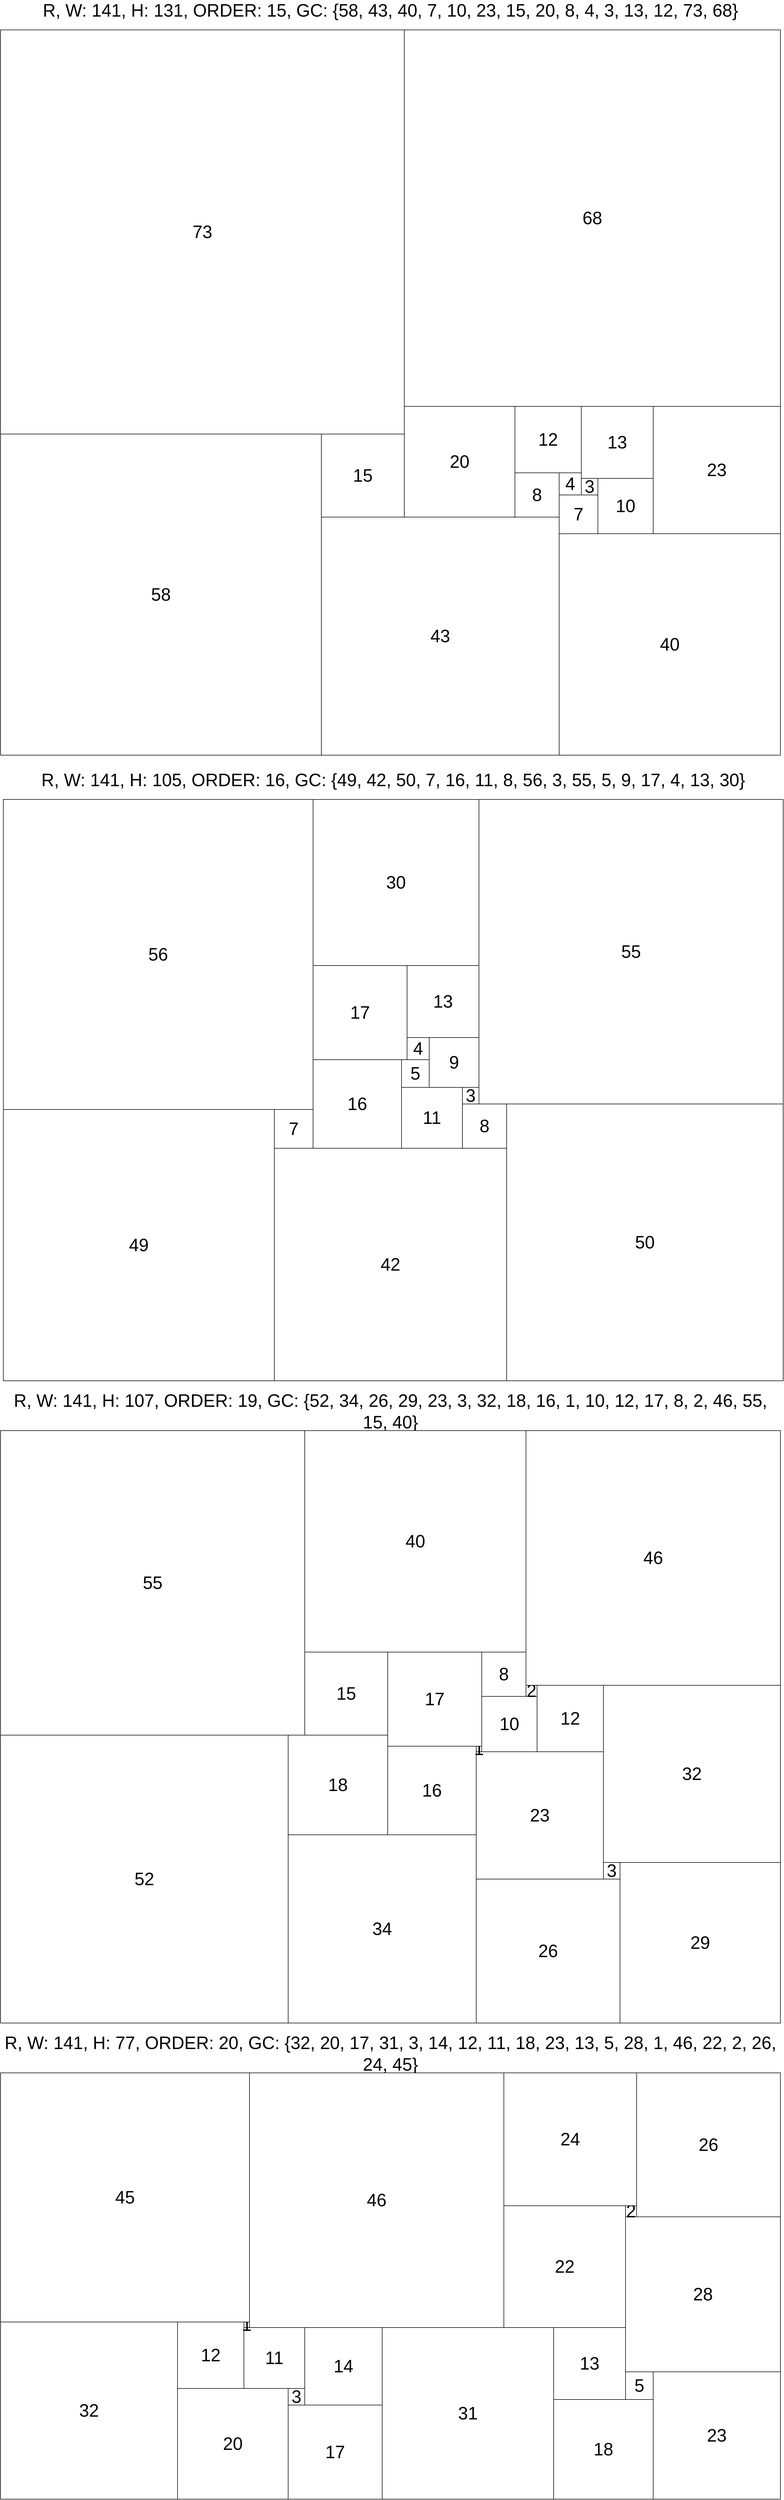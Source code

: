 <mxfile version="21.2.1" type="device">
  <diagram name="Page-1" id="H1nZVYqxkzLZFgEqRADx">
    <mxGraphModel dx="768" dy="3240" grid="1" gridSize="10" guides="1" tooltips="1" connect="1" arrows="1" fold="1" page="1" pageScale="1" pageWidth="850" pageHeight="1100" math="0" shadow="0">
      <root>
        <mxCell id="0" />
        <mxCell id="1" parent="0" />
        <mxCell id="AsBp8XiL8Dx4Y6rQVwFH-4289" value="R, W: 141, H: 131, ORDER: 15, GC: {58, 43, 40, 7, 10, 23, 15, 20, 8, 4, 3, 13, 12, 73, 68} " style="text;html=1;strokeColor=none;fillColor=none;align=center;verticalAlign=middle;whiteSpace=wrap;rounded=0;fontSize=32;" parent="1" vertex="1">
          <mxGeometry x="1510" width="1410" height="30" as="geometry" />
        </mxCell>
        <mxCell id="AsBp8XiL8Dx4Y6rQVwFH-5085" value="R, W: 141, H: 105, ORDER: 16, GC: {49, 42, 50, 7, 16, 11, 8, 56, 3, 55, 5, 9, 17, 4, 13, 30} " style="text;html=1;strokeColor=none;fillColor=none;align=center;verticalAlign=middle;whiteSpace=wrap;rounded=0;fontSize=32;" parent="1" vertex="1">
          <mxGeometry x="1515" y="1390" width="1410" height="30" as="geometry" />
        </mxCell>
        <mxCell id="AsBp8XiL8Dx4Y6rQVwFH-11949" value="R, W: 141, H: 107, ORDER: 19, GC: {52, 34, 26, 29, 23, 3, 32, 18, 16, 1, 10, 12, 17, 8, 2, 46, 55, 15, 40} " style="text;html=1;strokeColor=none;fillColor=none;align=center;verticalAlign=middle;whiteSpace=wrap;rounded=0;fontSize=32;" parent="1" vertex="1">
          <mxGeometry x="1510" y="2530" width="1410" height="30" as="geometry" />
        </mxCell>
        <mxCell id="AsBp8XiL8Dx4Y6rQVwFH-19475" value="R, W: 141, H: 77, ORDER: 20, GC: {32, 20, 17, 31, 3, 14, 12, 11, 18, 23, 13, 5, 28, 1, 46, 22, 2, 26, 24, 45} " style="text;html=1;strokeColor=none;fillColor=none;align=center;verticalAlign=middle;whiteSpace=wrap;rounded=0;fontSize=32;" parent="1" vertex="1">
          <mxGeometry x="1510" y="3690" width="1410" height="30" as="geometry" />
        </mxCell>
        <mxCell id="XSkQVra4LfFsklZXCuDj-1" value="" style="group;flipV=1;" vertex="1" connectable="0" parent="1">
          <mxGeometry x="1510" y="50" width="1410" height="1310" as="geometry" />
        </mxCell>
        <mxCell id="761dnnyQ54j-Cl0NHfQN-4290" value="58" style="rounded=0;whiteSpace=wrap;html=1;fontSize=32;" parent="XSkQVra4LfFsklZXCuDj-1" vertex="1">
          <mxGeometry y="730" width="580" height="580" as="geometry" />
        </mxCell>
        <mxCell id="761dnnyQ54j-Cl0NHfQN-4291" value="43" style="rounded=0;whiteSpace=wrap;html=1;fontSize=32;" parent="XSkQVra4LfFsklZXCuDj-1" vertex="1">
          <mxGeometry x="580" y="880" width="430" height="430" as="geometry" />
        </mxCell>
        <mxCell id="761dnnyQ54j-Cl0NHfQN-4292" value="40" style="rounded=0;whiteSpace=wrap;html=1;fontSize=32;" parent="XSkQVra4LfFsklZXCuDj-1" vertex="1">
          <mxGeometry x="1010" y="910" width="400" height="400" as="geometry" />
        </mxCell>
        <mxCell id="761dnnyQ54j-Cl0NHfQN-4293" value="7" style="rounded=0;whiteSpace=wrap;html=1;fontSize=32;" parent="XSkQVra4LfFsklZXCuDj-1" vertex="1">
          <mxGeometry x="1010" y="840" width="70" height="70" as="geometry" />
        </mxCell>
        <mxCell id="761dnnyQ54j-Cl0NHfQN-4294" value="10" style="rounded=0;whiteSpace=wrap;html=1;fontSize=32;" parent="XSkQVra4LfFsklZXCuDj-1" vertex="1">
          <mxGeometry x="1080" y="810" width="100" height="100" as="geometry" />
        </mxCell>
        <mxCell id="761dnnyQ54j-Cl0NHfQN-4295" value="23" style="rounded=0;whiteSpace=wrap;html=1;fontSize=32;" parent="XSkQVra4LfFsklZXCuDj-1" vertex="1">
          <mxGeometry x="1180" y="680" width="230" height="230" as="geometry" />
        </mxCell>
        <mxCell id="761dnnyQ54j-Cl0NHfQN-4296" value="15" style="rounded=0;whiteSpace=wrap;html=1;fontSize=32;" parent="XSkQVra4LfFsklZXCuDj-1" vertex="1">
          <mxGeometry x="580" y="730" width="150" height="150" as="geometry" />
        </mxCell>
        <mxCell id="761dnnyQ54j-Cl0NHfQN-4297" value="20" style="rounded=0;whiteSpace=wrap;html=1;fontSize=32;" parent="XSkQVra4LfFsklZXCuDj-1" vertex="1">
          <mxGeometry x="730" y="680" width="200" height="200" as="geometry" />
        </mxCell>
        <mxCell id="761dnnyQ54j-Cl0NHfQN-4298" value="8" style="rounded=0;whiteSpace=wrap;html=1;fontSize=32;" parent="XSkQVra4LfFsklZXCuDj-1" vertex="1">
          <mxGeometry x="930" y="800" width="80" height="80" as="geometry" />
        </mxCell>
        <mxCell id="761dnnyQ54j-Cl0NHfQN-4299" value="4" style="rounded=0;whiteSpace=wrap;html=1;fontSize=32;" parent="XSkQVra4LfFsklZXCuDj-1" vertex="1">
          <mxGeometry x="1010" y="800" width="40" height="40" as="geometry" />
        </mxCell>
        <mxCell id="761dnnyQ54j-Cl0NHfQN-4300" value="3" style="rounded=0;whiteSpace=wrap;html=1;fontSize=32;" parent="XSkQVra4LfFsklZXCuDj-1" vertex="1">
          <mxGeometry x="1050" y="810" width="30" height="30" as="geometry" />
        </mxCell>
        <mxCell id="761dnnyQ54j-Cl0NHfQN-4301" value="13" style="rounded=0;whiteSpace=wrap;html=1;fontSize=32;" parent="XSkQVra4LfFsklZXCuDj-1" vertex="1">
          <mxGeometry x="1050" y="680" width="130" height="130" as="geometry" />
        </mxCell>
        <mxCell id="761dnnyQ54j-Cl0NHfQN-4302" value="12" style="rounded=0;whiteSpace=wrap;html=1;fontSize=32;" parent="XSkQVra4LfFsklZXCuDj-1" vertex="1">
          <mxGeometry x="930" y="680" width="120" height="120" as="geometry" />
        </mxCell>
        <mxCell id="761dnnyQ54j-Cl0NHfQN-4303" value="73" style="rounded=0;whiteSpace=wrap;html=1;fontSize=32;" parent="XSkQVra4LfFsklZXCuDj-1" vertex="1">
          <mxGeometry width="730" height="730" as="geometry" />
        </mxCell>
        <mxCell id="761dnnyQ54j-Cl0NHfQN-4304" value="68" style="rounded=0;whiteSpace=wrap;html=1;fontSize=32;" parent="XSkQVra4LfFsklZXCuDj-1" vertex="1">
          <mxGeometry x="730" width="680" height="680" as="geometry" />
        </mxCell>
        <mxCell id="XSkQVra4LfFsklZXCuDj-2" value="" style="group;flipV=1;" vertex="1" connectable="0" parent="1">
          <mxGeometry x="1515" y="1440" width="1410" height="1050" as="geometry" />
        </mxCell>
        <mxCell id="761dnnyQ54j-Cl0NHfQN-5086" value="49" style="rounded=0;whiteSpace=wrap;html=1;fontSize=32;" parent="XSkQVra4LfFsklZXCuDj-2" vertex="1">
          <mxGeometry y="560" width="490" height="490" as="geometry" />
        </mxCell>
        <mxCell id="761dnnyQ54j-Cl0NHfQN-5087" value="42" style="rounded=0;whiteSpace=wrap;html=1;fontSize=32;" parent="XSkQVra4LfFsklZXCuDj-2" vertex="1">
          <mxGeometry x="490" y="630" width="420" height="420" as="geometry" />
        </mxCell>
        <mxCell id="761dnnyQ54j-Cl0NHfQN-5088" value="50" style="rounded=0;whiteSpace=wrap;html=1;fontSize=32;" parent="XSkQVra4LfFsklZXCuDj-2" vertex="1">
          <mxGeometry x="910" y="550" width="500" height="500" as="geometry" />
        </mxCell>
        <mxCell id="761dnnyQ54j-Cl0NHfQN-5089" value="7" style="rounded=0;whiteSpace=wrap;html=1;fontSize=32;" parent="XSkQVra4LfFsklZXCuDj-2" vertex="1">
          <mxGeometry x="490" y="560" width="70" height="70" as="geometry" />
        </mxCell>
        <mxCell id="761dnnyQ54j-Cl0NHfQN-5090" value="16" style="rounded=0;whiteSpace=wrap;html=1;fontSize=32;" parent="XSkQVra4LfFsklZXCuDj-2" vertex="1">
          <mxGeometry x="560" y="470" width="160" height="160" as="geometry" />
        </mxCell>
        <mxCell id="761dnnyQ54j-Cl0NHfQN-5091" value="11" style="rounded=0;whiteSpace=wrap;html=1;fontSize=32;" parent="XSkQVra4LfFsklZXCuDj-2" vertex="1">
          <mxGeometry x="720" y="520" width="110" height="110" as="geometry" />
        </mxCell>
        <mxCell id="761dnnyQ54j-Cl0NHfQN-5092" value="8" style="rounded=0;whiteSpace=wrap;html=1;fontSize=32;" parent="XSkQVra4LfFsklZXCuDj-2" vertex="1">
          <mxGeometry x="830" y="550" width="80" height="80" as="geometry" />
        </mxCell>
        <mxCell id="761dnnyQ54j-Cl0NHfQN-5093" value="56" style="rounded=0;whiteSpace=wrap;html=1;fontSize=32;" parent="XSkQVra4LfFsklZXCuDj-2" vertex="1">
          <mxGeometry width="560" height="560" as="geometry" />
        </mxCell>
        <mxCell id="761dnnyQ54j-Cl0NHfQN-5094" value="3" style="rounded=0;whiteSpace=wrap;html=1;fontSize=32;" parent="XSkQVra4LfFsklZXCuDj-2" vertex="1">
          <mxGeometry x="830" y="520" width="30" height="30" as="geometry" />
        </mxCell>
        <mxCell id="761dnnyQ54j-Cl0NHfQN-5095" value="55" style="rounded=0;whiteSpace=wrap;html=1;fontSize=32;" parent="XSkQVra4LfFsklZXCuDj-2" vertex="1">
          <mxGeometry x="860" width="550" height="550" as="geometry" />
        </mxCell>
        <mxCell id="761dnnyQ54j-Cl0NHfQN-5096" value="5" style="rounded=0;whiteSpace=wrap;html=1;fontSize=32;" parent="XSkQVra4LfFsklZXCuDj-2" vertex="1">
          <mxGeometry x="720" y="470" width="50" height="50" as="geometry" />
        </mxCell>
        <mxCell id="761dnnyQ54j-Cl0NHfQN-5097" value="9" style="rounded=0;whiteSpace=wrap;html=1;fontSize=32;" parent="XSkQVra4LfFsklZXCuDj-2" vertex="1">
          <mxGeometry x="770" y="430" width="90" height="90" as="geometry" />
        </mxCell>
        <mxCell id="761dnnyQ54j-Cl0NHfQN-5098" value="17" style="rounded=0;whiteSpace=wrap;html=1;fontSize=32;" parent="XSkQVra4LfFsklZXCuDj-2" vertex="1">
          <mxGeometry x="560" y="300" width="170" height="170" as="geometry" />
        </mxCell>
        <mxCell id="761dnnyQ54j-Cl0NHfQN-5099" value="4" style="rounded=0;whiteSpace=wrap;html=1;fontSize=32;" parent="XSkQVra4LfFsklZXCuDj-2" vertex="1">
          <mxGeometry x="730" y="430" width="40" height="40" as="geometry" />
        </mxCell>
        <mxCell id="761dnnyQ54j-Cl0NHfQN-5100" value="13" style="rounded=0;whiteSpace=wrap;html=1;fontSize=32;" parent="XSkQVra4LfFsklZXCuDj-2" vertex="1">
          <mxGeometry x="730" y="300" width="130" height="130" as="geometry" />
        </mxCell>
        <mxCell id="761dnnyQ54j-Cl0NHfQN-5101" value="30" style="rounded=0;whiteSpace=wrap;html=1;fontSize=32;" parent="XSkQVra4LfFsklZXCuDj-2" vertex="1">
          <mxGeometry x="560" width="300" height="300" as="geometry" />
        </mxCell>
        <mxCell id="XSkQVra4LfFsklZXCuDj-3" value="" style="group;flipV=1;" vertex="1" connectable="0" parent="1">
          <mxGeometry x="1510" y="2580" width="1410" height="1070" as="geometry" />
        </mxCell>
        <mxCell id="761dnnyQ54j-Cl0NHfQN-11950" value="52" style="rounded=0;whiteSpace=wrap;html=1;fontSize=32;" parent="XSkQVra4LfFsklZXCuDj-3" vertex="1">
          <mxGeometry y="550" width="520" height="520" as="geometry" />
        </mxCell>
        <mxCell id="761dnnyQ54j-Cl0NHfQN-11951" value="34" style="rounded=0;whiteSpace=wrap;html=1;fontSize=32;" parent="XSkQVra4LfFsklZXCuDj-3" vertex="1">
          <mxGeometry x="520" y="730" width="340" height="340" as="geometry" />
        </mxCell>
        <mxCell id="761dnnyQ54j-Cl0NHfQN-11952" value="26" style="rounded=0;whiteSpace=wrap;html=1;fontSize=32;" parent="XSkQVra4LfFsklZXCuDj-3" vertex="1">
          <mxGeometry x="860" y="810" width="260" height="260" as="geometry" />
        </mxCell>
        <mxCell id="761dnnyQ54j-Cl0NHfQN-11953" value="29" style="rounded=0;whiteSpace=wrap;html=1;fontSize=32;" parent="XSkQVra4LfFsklZXCuDj-3" vertex="1">
          <mxGeometry x="1120" y="780" width="290" height="290" as="geometry" />
        </mxCell>
        <mxCell id="761dnnyQ54j-Cl0NHfQN-11954" value="23" style="rounded=0;whiteSpace=wrap;html=1;fontSize=32;" parent="XSkQVra4LfFsklZXCuDj-3" vertex="1">
          <mxGeometry x="860" y="580" width="230" height="230" as="geometry" />
        </mxCell>
        <mxCell id="761dnnyQ54j-Cl0NHfQN-11955" value="3" style="rounded=0;whiteSpace=wrap;html=1;fontSize=32;" parent="XSkQVra4LfFsklZXCuDj-3" vertex="1">
          <mxGeometry x="1090" y="780" width="30" height="30" as="geometry" />
        </mxCell>
        <mxCell id="761dnnyQ54j-Cl0NHfQN-11956" value="32" style="rounded=0;whiteSpace=wrap;html=1;fontSize=32;" parent="XSkQVra4LfFsklZXCuDj-3" vertex="1">
          <mxGeometry x="1090" y="460" width="320" height="320" as="geometry" />
        </mxCell>
        <mxCell id="761dnnyQ54j-Cl0NHfQN-11957" value="18" style="rounded=0;whiteSpace=wrap;html=1;fontSize=32;" parent="XSkQVra4LfFsklZXCuDj-3" vertex="1">
          <mxGeometry x="520" y="550" width="180" height="180" as="geometry" />
        </mxCell>
        <mxCell id="761dnnyQ54j-Cl0NHfQN-11958" value="16" style="rounded=0;whiteSpace=wrap;html=1;fontSize=32;" parent="XSkQVra4LfFsklZXCuDj-3" vertex="1">
          <mxGeometry x="700" y="570" width="160" height="160" as="geometry" />
        </mxCell>
        <mxCell id="761dnnyQ54j-Cl0NHfQN-11959" value="1" style="rounded=0;whiteSpace=wrap;html=1;fontSize=32;" parent="XSkQVra4LfFsklZXCuDj-3" vertex="1">
          <mxGeometry x="860" y="570" width="10" height="10" as="geometry" />
        </mxCell>
        <mxCell id="761dnnyQ54j-Cl0NHfQN-11960" value="10" style="rounded=0;whiteSpace=wrap;html=1;fontSize=32;" parent="XSkQVra4LfFsklZXCuDj-3" vertex="1">
          <mxGeometry x="870" y="480" width="100" height="100" as="geometry" />
        </mxCell>
        <mxCell id="761dnnyQ54j-Cl0NHfQN-11961" value="12" style="rounded=0;whiteSpace=wrap;html=1;fontSize=32;" parent="XSkQVra4LfFsklZXCuDj-3" vertex="1">
          <mxGeometry x="970" y="460" width="120" height="120" as="geometry" />
        </mxCell>
        <mxCell id="761dnnyQ54j-Cl0NHfQN-11962" value="17" style="rounded=0;whiteSpace=wrap;html=1;fontSize=32;" parent="XSkQVra4LfFsklZXCuDj-3" vertex="1">
          <mxGeometry x="700" y="400" width="170" height="170" as="geometry" />
        </mxCell>
        <mxCell id="761dnnyQ54j-Cl0NHfQN-11963" value="8" style="rounded=0;whiteSpace=wrap;html=1;fontSize=32;" parent="XSkQVra4LfFsklZXCuDj-3" vertex="1">
          <mxGeometry x="870" y="400" width="80" height="80" as="geometry" />
        </mxCell>
        <mxCell id="761dnnyQ54j-Cl0NHfQN-11964" value="2" style="rounded=0;whiteSpace=wrap;html=1;fontSize=32;" parent="XSkQVra4LfFsklZXCuDj-3" vertex="1">
          <mxGeometry x="950" y="460" width="20" height="20" as="geometry" />
        </mxCell>
        <mxCell id="761dnnyQ54j-Cl0NHfQN-11965" value="46" style="rounded=0;whiteSpace=wrap;html=1;fontSize=32;" parent="XSkQVra4LfFsklZXCuDj-3" vertex="1">
          <mxGeometry x="950" width="460" height="460" as="geometry" />
        </mxCell>
        <mxCell id="761dnnyQ54j-Cl0NHfQN-11966" value="55" style="rounded=0;whiteSpace=wrap;html=1;fontSize=32;" parent="XSkQVra4LfFsklZXCuDj-3" vertex="1">
          <mxGeometry width="550" height="550" as="geometry" />
        </mxCell>
        <mxCell id="761dnnyQ54j-Cl0NHfQN-11967" value="15" style="rounded=0;whiteSpace=wrap;html=1;fontSize=32;" parent="XSkQVra4LfFsklZXCuDj-3" vertex="1">
          <mxGeometry x="550" y="400" width="150" height="150" as="geometry" />
        </mxCell>
        <mxCell id="761dnnyQ54j-Cl0NHfQN-11968" value="40" style="rounded=0;whiteSpace=wrap;html=1;fontSize=32;" parent="XSkQVra4LfFsklZXCuDj-3" vertex="1">
          <mxGeometry x="550" width="400" height="400" as="geometry" />
        </mxCell>
        <mxCell id="XSkQVra4LfFsklZXCuDj-4" value="" style="group;flipV=1;" vertex="1" connectable="0" parent="1">
          <mxGeometry x="1510" y="3740" width="1410" height="770" as="geometry" />
        </mxCell>
        <mxCell id="761dnnyQ54j-Cl0NHfQN-19476" value="32" style="rounded=0;whiteSpace=wrap;html=1;fontSize=32;" parent="XSkQVra4LfFsklZXCuDj-4" vertex="1">
          <mxGeometry y="450" width="320" height="320" as="geometry" />
        </mxCell>
        <mxCell id="761dnnyQ54j-Cl0NHfQN-19477" value="20" style="rounded=0;whiteSpace=wrap;html=1;fontSize=32;" parent="XSkQVra4LfFsklZXCuDj-4" vertex="1">
          <mxGeometry x="320" y="570" width="200" height="200" as="geometry" />
        </mxCell>
        <mxCell id="761dnnyQ54j-Cl0NHfQN-19478" value="17" style="rounded=0;whiteSpace=wrap;html=1;fontSize=32;" parent="XSkQVra4LfFsklZXCuDj-4" vertex="1">
          <mxGeometry x="520" y="600" width="170" height="170" as="geometry" />
        </mxCell>
        <mxCell id="761dnnyQ54j-Cl0NHfQN-19479" value="31" style="rounded=0;whiteSpace=wrap;html=1;fontSize=32;" parent="XSkQVra4LfFsklZXCuDj-4" vertex="1">
          <mxGeometry x="690" y="460" width="310" height="310" as="geometry" />
        </mxCell>
        <mxCell id="761dnnyQ54j-Cl0NHfQN-19480" value="3" style="rounded=0;whiteSpace=wrap;html=1;fontSize=32;" parent="XSkQVra4LfFsklZXCuDj-4" vertex="1">
          <mxGeometry x="520" y="570" width="30" height="30" as="geometry" />
        </mxCell>
        <mxCell id="761dnnyQ54j-Cl0NHfQN-19481" value="14" style="rounded=0;whiteSpace=wrap;html=1;fontSize=32;" parent="XSkQVra4LfFsklZXCuDj-4" vertex="1">
          <mxGeometry x="550" y="460" width="140" height="140" as="geometry" />
        </mxCell>
        <mxCell id="761dnnyQ54j-Cl0NHfQN-19482" value="12" style="rounded=0;whiteSpace=wrap;html=1;fontSize=32;" parent="XSkQVra4LfFsklZXCuDj-4" vertex="1">
          <mxGeometry x="320" y="450" width="120" height="120" as="geometry" />
        </mxCell>
        <mxCell id="761dnnyQ54j-Cl0NHfQN-19483" value="11" style="rounded=0;whiteSpace=wrap;html=1;fontSize=32;" parent="XSkQVra4LfFsklZXCuDj-4" vertex="1">
          <mxGeometry x="440" y="460" width="110" height="110" as="geometry" />
        </mxCell>
        <mxCell id="761dnnyQ54j-Cl0NHfQN-19484" value="18" style="rounded=0;whiteSpace=wrap;html=1;fontSize=32;" parent="XSkQVra4LfFsklZXCuDj-4" vertex="1">
          <mxGeometry x="1000" y="590" width="180" height="180" as="geometry" />
        </mxCell>
        <mxCell id="761dnnyQ54j-Cl0NHfQN-19485" value="23" style="rounded=0;whiteSpace=wrap;html=1;fontSize=32;" parent="XSkQVra4LfFsklZXCuDj-4" vertex="1">
          <mxGeometry x="1180" y="540" width="230" height="230" as="geometry" />
        </mxCell>
        <mxCell id="761dnnyQ54j-Cl0NHfQN-19486" value="13" style="rounded=0;whiteSpace=wrap;html=1;fontSize=32;" parent="XSkQVra4LfFsklZXCuDj-4" vertex="1">
          <mxGeometry x="1000" y="460" width="130" height="130" as="geometry" />
        </mxCell>
        <mxCell id="761dnnyQ54j-Cl0NHfQN-19487" value="5" style="rounded=0;whiteSpace=wrap;html=1;fontSize=32;" parent="XSkQVra4LfFsklZXCuDj-4" vertex="1">
          <mxGeometry x="1130" y="540" width="50" height="50" as="geometry" />
        </mxCell>
        <mxCell id="761dnnyQ54j-Cl0NHfQN-19488" value="28" style="rounded=0;whiteSpace=wrap;html=1;fontSize=32;" parent="XSkQVra4LfFsklZXCuDj-4" vertex="1">
          <mxGeometry x="1130" y="260" width="280" height="280" as="geometry" />
        </mxCell>
        <mxCell id="761dnnyQ54j-Cl0NHfQN-19489" value="1" style="rounded=0;whiteSpace=wrap;html=1;fontSize=32;" parent="XSkQVra4LfFsklZXCuDj-4" vertex="1">
          <mxGeometry x="440" y="450" width="10" height="10" as="geometry" />
        </mxCell>
        <mxCell id="761dnnyQ54j-Cl0NHfQN-19490" value="46" style="rounded=0;whiteSpace=wrap;html=1;fontSize=32;" parent="XSkQVra4LfFsklZXCuDj-4" vertex="1">
          <mxGeometry x="450" width="460" height="460" as="geometry" />
        </mxCell>
        <mxCell id="761dnnyQ54j-Cl0NHfQN-19491" value="22" style="rounded=0;whiteSpace=wrap;html=1;fontSize=32;" parent="XSkQVra4LfFsklZXCuDj-4" vertex="1">
          <mxGeometry x="910" y="240" width="220" height="220" as="geometry" />
        </mxCell>
        <mxCell id="761dnnyQ54j-Cl0NHfQN-19492" value="2" style="rounded=0;whiteSpace=wrap;html=1;fontSize=32;" parent="XSkQVra4LfFsklZXCuDj-4" vertex="1">
          <mxGeometry x="1130" y="240" width="20" height="20" as="geometry" />
        </mxCell>
        <mxCell id="761dnnyQ54j-Cl0NHfQN-19493" value="26" style="rounded=0;whiteSpace=wrap;html=1;fontSize=32;" parent="XSkQVra4LfFsklZXCuDj-4" vertex="1">
          <mxGeometry x="1150" width="260" height="260" as="geometry" />
        </mxCell>
        <mxCell id="761dnnyQ54j-Cl0NHfQN-19494" value="24" style="rounded=0;whiteSpace=wrap;html=1;fontSize=32;" parent="XSkQVra4LfFsklZXCuDj-4" vertex="1">
          <mxGeometry x="910" width="240" height="240" as="geometry" />
        </mxCell>
        <mxCell id="761dnnyQ54j-Cl0NHfQN-19495" value="45" style="rounded=0;whiteSpace=wrap;html=1;fontSize=32;" parent="XSkQVra4LfFsklZXCuDj-4" vertex="1">
          <mxGeometry width="450" height="450" as="geometry" />
        </mxCell>
      </root>
    </mxGraphModel>
  </diagram>
</mxfile>
